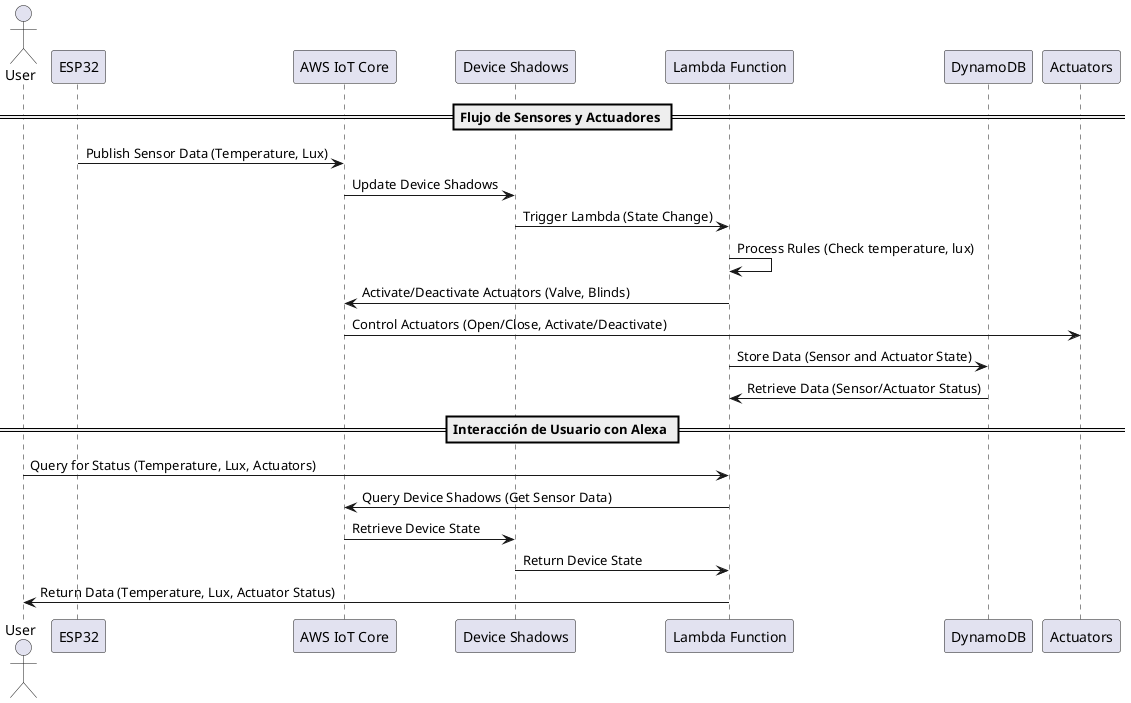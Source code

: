 @startuml

actor User
participant ESP32 as ESP32
participant "AWS IoT Core" as IoTCore
participant "Device Shadows" as Shadows
participant "Lambda Function" as Lambda
participant "DynamoDB" as DB
participant "Actuators" as Actuators

== Flujo de Sensores y Actuadores ==
ESP32 -> IoTCore : Publish Sensor Data (Temperature, Lux)
IoTCore -> Shadows : Update Device Shadows
Shadows -> Lambda : Trigger Lambda (State Change)
Lambda -> Lambda : Process Rules (Check temperature, lux)
Lambda -> IoTCore : Activate/Deactivate Actuators (Valve, Blinds)
IoTCore -> Actuators : Control Actuators (Open/Close, Activate/Deactivate)
Lambda -> DB : Store Data (Sensor and Actuator State)
DB -> Lambda : Retrieve Data (Sensor/Actuator Status)

== Interacción de Usuario con Alexa ==
User -> Lambda : Query for Status (Temperature, Lux, Actuators)
Lambda -> IoTCore : Query Device Shadows (Get Sensor Data)
IoTCore -> Shadows : Retrieve Device State
Shadows -> Lambda : Return Device State
Lambda -> User : Return Data (Temperature, Lux, Actuator Status)

@enduml
